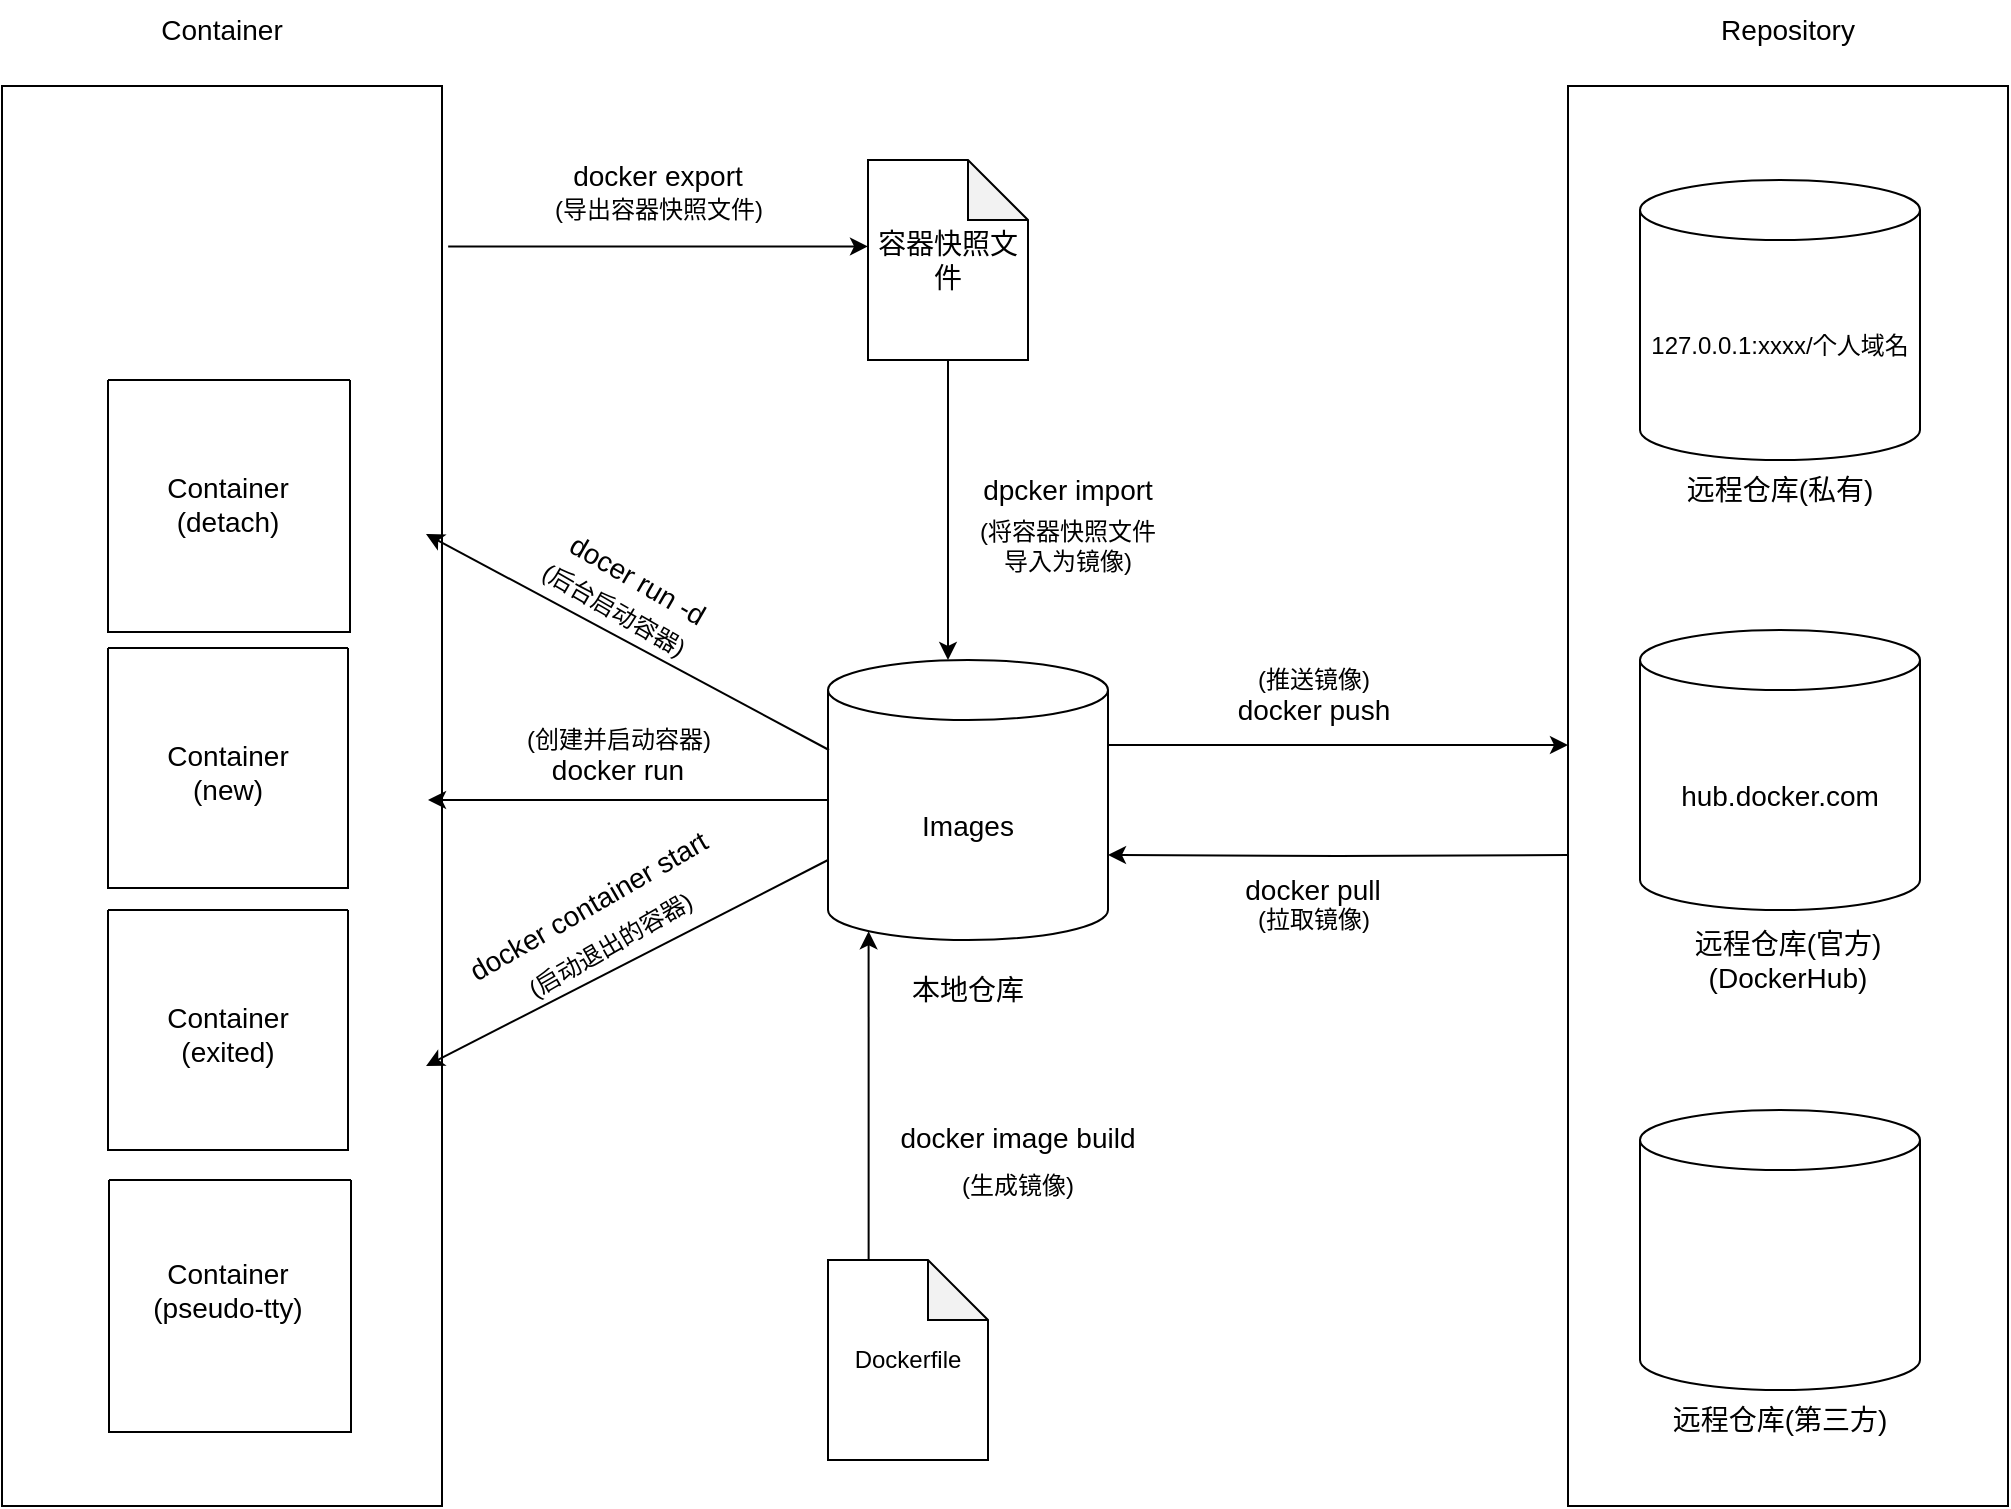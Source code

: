 <mxfile version="24.2.5" type="github">
  <diagram name="第 1 页" id="G36y-n_s_inngZZLfQaa">
    <mxGraphModel dx="2045" dy="774" grid="1" gridSize="10" guides="1" tooltips="1" connect="1" arrows="1" fold="1" page="1" pageScale="1" pageWidth="827" pageHeight="1169" math="0" shadow="0">
      <root>
        <mxCell id="0" />
        <mxCell id="1" parent="0" />
        <mxCell id="rycqD75MoV5-pm7j_D73-36" style="edgeStyle=orthogonalEdgeStyle;rounded=0;orthogonalLoop=1;jettySize=auto;html=1;exitX=0;exitY=0.5;exitDx=0;exitDy=0;exitPerimeter=0;entryX=1;entryY=0.5;entryDx=0;entryDy=0;" edge="1" parent="1" source="rycqD75MoV5-pm7j_D73-11">
          <mxGeometry relative="1" as="geometry">
            <mxPoint x="-200" y="810" as="targetPoint" />
          </mxGeometry>
        </mxCell>
        <mxCell id="rycqD75MoV5-pm7j_D73-11" value="&lt;span style=&quot;font-size: 14px;&quot;&gt;Images&lt;/span&gt;" style="shape=cylinder3;whiteSpace=wrap;html=1;boundedLbl=1;backgroundOutline=1;size=15;" vertex="1" parent="1">
          <mxGeometry y="740" width="140" height="140" as="geometry" />
        </mxCell>
        <mxCell id="rycqD75MoV5-pm7j_D73-12" value="&lt;font style=&quot;font-size: 14px;&quot;&gt;本地仓库&lt;/font&gt;" style="text;html=1;align=center;verticalAlign=middle;whiteSpace=wrap;rounded=0;" vertex="1" parent="1">
          <mxGeometry x="40" y="890" width="60" height="30" as="geometry" />
        </mxCell>
        <mxCell id="rycqD75MoV5-pm7j_D73-13" style="edgeStyle=orthogonalEdgeStyle;rounded=0;orthogonalLoop=1;jettySize=auto;html=1;exitX=1;exitY=0;exitDx=0;exitDy=42.5;exitPerimeter=0;entryX=0;entryY=0;entryDx=0;entryDy=42.5;entryPerimeter=0;" edge="1" parent="1" source="rycqD75MoV5-pm7j_D73-11">
          <mxGeometry relative="1" as="geometry">
            <mxPoint x="370" y="782.5" as="targetPoint" />
          </mxGeometry>
        </mxCell>
        <mxCell id="rycqD75MoV5-pm7j_D73-14" style="edgeStyle=orthogonalEdgeStyle;rounded=0;orthogonalLoop=1;jettySize=auto;html=1;exitX=0;exitY=0;exitDx=0;exitDy=97.5;exitPerimeter=0;entryX=1;entryY=0;entryDx=0;entryDy=97.5;entryPerimeter=0;" edge="1" parent="1" target="rycqD75MoV5-pm7j_D73-11">
          <mxGeometry relative="1" as="geometry">
            <mxPoint x="370" y="837.5" as="sourcePoint" />
          </mxGeometry>
        </mxCell>
        <mxCell id="rycqD75MoV5-pm7j_D73-15" value="&lt;font style=&quot;font-size: 14px;&quot;&gt;docker push&lt;/font&gt;" style="text;html=1;align=center;verticalAlign=middle;whiteSpace=wrap;rounded=0;" vertex="1" parent="1">
          <mxGeometry x="197.5" y="750" width="90" height="30" as="geometry" />
        </mxCell>
        <mxCell id="rycqD75MoV5-pm7j_D73-16" value="&lt;font style=&quot;font-size: 14px;&quot;&gt;docker pull&lt;/font&gt;" style="text;html=1;align=center;verticalAlign=middle;whiteSpace=wrap;rounded=0;" vertex="1" parent="1">
          <mxGeometry x="195" y="840" width="95" height="30" as="geometry" />
        </mxCell>
        <mxCell id="rycqD75MoV5-pm7j_D73-37" value="&lt;font style=&quot;font-size: 14px;&quot;&gt;docker run&lt;/font&gt;" style="text;html=1;align=center;verticalAlign=middle;whiteSpace=wrap;rounded=0;" vertex="1" parent="1">
          <mxGeometry x="-140" y="780" width="70" height="30" as="geometry" />
        </mxCell>
        <mxCell id="rycqD75MoV5-pm7j_D73-38" value="(推送镜像)" style="text;html=1;align=center;verticalAlign=middle;whiteSpace=wrap;rounded=0;" vertex="1" parent="1">
          <mxGeometry x="212.5" y="735" width="60" height="30" as="geometry" />
        </mxCell>
        <mxCell id="rycqD75MoV5-pm7j_D73-39" value="(拉取镜像)" style="text;html=1;align=center;verticalAlign=middle;whiteSpace=wrap;rounded=0;" vertex="1" parent="1">
          <mxGeometry x="213" y="855" width="60" height="30" as="geometry" />
        </mxCell>
        <mxCell id="rycqD75MoV5-pm7j_D73-40" value="(创建并启动容器)" style="text;html=1;align=center;verticalAlign=middle;whiteSpace=wrap;rounded=0;" vertex="1" parent="1">
          <mxGeometry x="-152.5" y="765" width="95" height="30" as="geometry" />
        </mxCell>
        <mxCell id="rycqD75MoV5-pm7j_D73-65" value="" style="endArrow=classic;html=1;rounded=0;fontFamily=Helvetica;fontSize=12;fontColor=default;entryX=1;entryY=0.5;entryDx=0;entryDy=0;" edge="1" parent="1">
          <mxGeometry width="50" height="50" relative="1" as="geometry">
            <mxPoint x="0.5" y="785" as="sourcePoint" />
            <mxPoint x="-201" y="677" as="targetPoint" />
          </mxGeometry>
        </mxCell>
        <mxCell id="rycqD75MoV5-pm7j_D73-67" value="" style="endArrow=classic;html=1;rounded=0;fontFamily=Helvetica;fontSize=12;fontColor=default;entryX=1;entryY=0.5;entryDx=0;entryDy=0;" edge="1" parent="1">
          <mxGeometry width="50" height="50" relative="1" as="geometry">
            <mxPoint y="840" as="sourcePoint" />
            <mxPoint x="-201" y="943" as="targetPoint" />
          </mxGeometry>
        </mxCell>
        <mxCell id="rycqD75MoV5-pm7j_D73-68" value="&lt;font style=&quot;font-size: 14px;&quot;&gt;docker container start&lt;/font&gt;" style="text;html=1;align=center;verticalAlign=middle;whiteSpace=wrap;rounded=0;fontFamily=Helvetica;fontSize=12;fontColor=default;rotation=-30;" vertex="1" parent="1">
          <mxGeometry x="-190" y="840" width="140" height="45" as="geometry" />
        </mxCell>
        <mxCell id="rycqD75MoV5-pm7j_D73-69" value="(启动退出的容器)" style="text;html=1;align=center;verticalAlign=middle;whiteSpace=wrap;rounded=0;fontFamily=Helvetica;fontSize=12;fontColor=default;rotation=-30;" vertex="1" parent="1">
          <mxGeometry x="-160.5" y="868" width="103" height="30" as="geometry" />
        </mxCell>
        <mxCell id="rycqD75MoV5-pm7j_D73-71" value="&lt;font style=&quot;font-size: 14px;&quot;&gt;docer run -d&lt;/font&gt;" style="text;html=1;align=center;verticalAlign=middle;whiteSpace=wrap;rounded=0;fontFamily=Helvetica;fontSize=12;fontColor=default;rotation=30;" vertex="1" parent="1">
          <mxGeometry x="-140" y="685" width="90" height="30" as="geometry" />
        </mxCell>
        <mxCell id="rycqD75MoV5-pm7j_D73-72" value="(后台启动容器)" style="text;html=1;align=center;verticalAlign=middle;whiteSpace=wrap;rounded=0;fontFamily=Helvetica;fontSize=12;fontColor=default;rotation=30;" vertex="1" parent="1">
          <mxGeometry x="-152.5" y="700" width="90" height="30" as="geometry" />
        </mxCell>
        <mxCell id="rycqD75MoV5-pm7j_D73-74" value="" style="rounded=0;whiteSpace=wrap;html=1;align=left;verticalAlign=middle;spacingLeft=4;spacingRight=4;fontFamily=Helvetica;fontSize=12;fontColor=default;fillColor=none;gradientColor=none;" vertex="1" parent="1">
          <mxGeometry x="370" y="453" width="220" height="710" as="geometry" />
        </mxCell>
        <mxCell id="rycqD75MoV5-pm7j_D73-75" value="&lt;span style=&quot;font-size: 14px;&quot;&gt;hub.docker.com&lt;/span&gt;" style="shape=cylinder3;whiteSpace=wrap;html=1;boundedLbl=1;backgroundOutline=1;size=15;" vertex="1" parent="1">
          <mxGeometry x="406" y="725" width="140" height="140" as="geometry" />
        </mxCell>
        <mxCell id="rycqD75MoV5-pm7j_D73-76" value="&lt;font style=&quot;font-size: 14px;&quot;&gt;远程仓库(官方)&lt;/font&gt;&lt;div&gt;&lt;font style=&quot;font-size: 14px;&quot;&gt;(DockerHub&lt;/font&gt;&lt;span style=&quot;font-size: 14px; background-color: initial;&quot;&gt;)&lt;/span&gt;&lt;/div&gt;" style="text;html=1;align=center;verticalAlign=middle;whiteSpace=wrap;rounded=0;" vertex="1" parent="1">
          <mxGeometry x="430" y="875" width="100" height="30" as="geometry" />
        </mxCell>
        <mxCell id="rycqD75MoV5-pm7j_D73-77" value="" style="shape=cylinder3;whiteSpace=wrap;html=1;boundedLbl=1;backgroundOutline=1;size=15;" vertex="1" parent="1">
          <mxGeometry x="406" y="965" width="140" height="140" as="geometry" />
        </mxCell>
        <mxCell id="rycqD75MoV5-pm7j_D73-78" value="&lt;font style=&quot;font-size: 14px;&quot;&gt;远程仓库(第三方)&lt;/font&gt;" style="text;html=1;align=center;verticalAlign=middle;whiteSpace=wrap;rounded=0;" vertex="1" parent="1">
          <mxGeometry x="416" y="1105" width="120" height="30" as="geometry" />
        </mxCell>
        <mxCell id="rycqD75MoV5-pm7j_D73-79" value="127.0.0.1:xxxx/个人域名" style="shape=cylinder3;whiteSpace=wrap;html=1;boundedLbl=1;backgroundOutline=1;size=15;" vertex="1" parent="1">
          <mxGeometry x="406" y="500" width="140" height="140" as="geometry" />
        </mxCell>
        <mxCell id="rycqD75MoV5-pm7j_D73-80" value="&lt;font style=&quot;font-size: 14px;&quot;&gt;远程仓库(私有)&lt;/font&gt;" style="text;html=1;align=center;verticalAlign=middle;whiteSpace=wrap;rounded=0;" vertex="1" parent="1">
          <mxGeometry x="426" y="640" width="100" height="30" as="geometry" />
        </mxCell>
        <mxCell id="rycqD75MoV5-pm7j_D73-82" value="" style="rounded=0;whiteSpace=wrap;html=1;align=left;verticalAlign=middle;spacingLeft=4;spacingRight=4;fontFamily=Helvetica;fontSize=12;fontColor=default;fillColor=none;gradientColor=none;" vertex="1" parent="1">
          <mxGeometry x="-413" y="453" width="220" height="710" as="geometry" />
        </mxCell>
        <mxCell id="rycqD75MoV5-pm7j_D73-95" value="" style="swimlane;startSize=0;align=left;verticalAlign=middle;spacingLeft=4;spacingRight=4;fontFamily=Helvetica;fontSize=12;fontColor=default;fillColor=none;gradientColor=none;" vertex="1" parent="1">
          <mxGeometry x="-360" y="734" width="120" height="120" as="geometry">
            <mxRectangle x="-400" y="710" width="50" height="40" as="alternateBounds" />
          </mxGeometry>
        </mxCell>
        <mxCell id="rycqD75MoV5-pm7j_D73-96" value="&lt;font style=&quot;font-size: 14px;&quot;&gt;Container&lt;/font&gt;&lt;div&gt;&lt;font style=&quot;font-size: 14px;&quot;&gt;(new)&lt;/font&gt;&lt;/div&gt;" style="text;html=1;align=center;verticalAlign=middle;whiteSpace=wrap;rounded=0;fontFamily=Helvetica;fontSize=12;fontColor=default;" vertex="1" parent="rycqD75MoV5-pm7j_D73-95">
          <mxGeometry x="30" y="47" width="60" height="30" as="geometry" />
        </mxCell>
        <mxCell id="rycqD75MoV5-pm7j_D73-97" value="" style="swimlane;startSize=0;align=left;verticalAlign=middle;spacingLeft=4;spacingRight=4;fontFamily=Helvetica;fontSize=12;fontColor=default;fillColor=none;gradientColor=none;" vertex="1" parent="1">
          <mxGeometry x="-360" y="865" width="120" height="120" as="geometry">
            <mxRectangle x="-400" y="710" width="50" height="40" as="alternateBounds" />
          </mxGeometry>
        </mxCell>
        <mxCell id="rycqD75MoV5-pm7j_D73-98" value="&lt;font style=&quot;font-size: 14px;&quot;&gt;Container&lt;/font&gt;&lt;div&gt;&lt;font style=&quot;font-size: 14px;&quot;&gt;(exited)&lt;/font&gt;&lt;/div&gt;" style="text;html=1;align=center;verticalAlign=middle;whiteSpace=wrap;rounded=0;fontFamily=Helvetica;fontSize=12;fontColor=default;" vertex="1" parent="rycqD75MoV5-pm7j_D73-97">
          <mxGeometry x="30" y="47" width="60" height="30" as="geometry" />
        </mxCell>
        <mxCell id="rycqD75MoV5-pm7j_D73-99" value="" style="swimlane;startSize=0;align=left;verticalAlign=middle;spacingLeft=4;spacingRight=4;fontFamily=Helvetica;fontSize=12;fontColor=default;fillColor=none;gradientColor=none;" vertex="1" parent="1">
          <mxGeometry x="-360" y="600" width="121" height="126" as="geometry">
            <mxRectangle x="-400" y="710" width="50" height="40" as="alternateBounds" />
          </mxGeometry>
        </mxCell>
        <mxCell id="rycqD75MoV5-pm7j_D73-100" value="&lt;font style=&quot;font-size: 14px;&quot;&gt;Container&lt;/font&gt;&lt;div&gt;&lt;font style=&quot;font-size: 14px;&quot;&gt;(detach)&lt;/font&gt;&lt;/div&gt;" style="text;html=1;align=center;verticalAlign=middle;whiteSpace=wrap;rounded=0;fontFamily=Helvetica;fontSize=12;fontColor=default;" vertex="1" parent="rycqD75MoV5-pm7j_D73-99">
          <mxGeometry x="30" y="47" width="60" height="30" as="geometry" />
        </mxCell>
        <mxCell id="rycqD75MoV5-pm7j_D73-101" value="" style="swimlane;startSize=0;align=left;verticalAlign=middle;spacingLeft=4;spacingRight=4;fontFamily=Helvetica;fontSize=12;fontColor=default;fillColor=none;gradientColor=none;" vertex="1" parent="1">
          <mxGeometry x="-359.5" y="1000" width="121" height="126" as="geometry">
            <mxRectangle x="-400" y="710" width="50" height="40" as="alternateBounds" />
          </mxGeometry>
        </mxCell>
        <mxCell id="rycqD75MoV5-pm7j_D73-102" value="&lt;font style=&quot;font-size: 14px;&quot;&gt;Container&lt;/font&gt;&lt;div&gt;&lt;font style=&quot;font-size: 14px;&quot;&gt;(pseudo-tty)&lt;/font&gt;&lt;/div&gt;" style="text;html=1;align=center;verticalAlign=middle;whiteSpace=wrap;rounded=0;fontFamily=Helvetica;fontSize=12;fontColor=default;" vertex="1" parent="rycqD75MoV5-pm7j_D73-101">
          <mxGeometry x="19.5" y="40" width="80" height="30" as="geometry" />
        </mxCell>
        <mxCell id="rycqD75MoV5-pm7j_D73-107" value="&lt;font style=&quot;font-size: 14px;&quot;&gt;docker export&lt;/font&gt;" style="text;html=1;align=center;verticalAlign=middle;whiteSpace=wrap;rounded=0;fontFamily=Helvetica;fontSize=12;fontColor=default;rotation=0;" vertex="1" parent="1">
          <mxGeometry x="-130" y="485" width="90" height="25" as="geometry" />
        </mxCell>
        <mxCell id="rycqD75MoV5-pm7j_D73-108" value="&lt;font style=&quot;font-size: 14px;&quot;&gt;dpcker import&lt;/font&gt;" style="text;html=1;align=center;verticalAlign=middle;whiteSpace=wrap;rounded=0;fontFamily=Helvetica;fontSize=12;fontColor=default;rotation=0;" vertex="1" parent="1">
          <mxGeometry x="70.0" y="640" width="100" height="30" as="geometry" />
        </mxCell>
        <mxCell id="rycqD75MoV5-pm7j_D73-116" style="edgeStyle=orthogonalEdgeStyle;rounded=0;orthogonalLoop=1;jettySize=auto;html=1;exitX=0.5;exitY=1;exitDx=0;exitDy=0;exitPerimeter=0;fontFamily=Helvetica;fontSize=12;fontColor=default;" edge="1" parent="1" source="rycqD75MoV5-pm7j_D73-113" target="rycqD75MoV5-pm7j_D73-11">
          <mxGeometry relative="1" as="geometry">
            <Array as="points">
              <mxPoint x="60" y="700" />
              <mxPoint x="60" y="700" />
            </Array>
          </mxGeometry>
        </mxCell>
        <mxCell id="rycqD75MoV5-pm7j_D73-113" value="&lt;font style=&quot;font-size: 14px;&quot;&gt;容器快照文件&lt;/font&gt;" style="shape=note;whiteSpace=wrap;html=1;backgroundOutline=1;darkOpacity=0.05;align=center;verticalAlign=middle;spacingLeft=4;spacingRight=4;fontFamily=Helvetica;fontSize=12;fontColor=default;fillColor=none;gradientColor=none;" vertex="1" parent="1">
          <mxGeometry x="20" y="490" width="80" height="100" as="geometry" />
        </mxCell>
        <mxCell id="rycqD75MoV5-pm7j_D73-115" style="edgeStyle=orthogonalEdgeStyle;rounded=0;orthogonalLoop=1;jettySize=auto;html=1;exitX=1.014;exitY=0.113;exitDx=0;exitDy=0;exitPerimeter=0;entryX=0;entryY=0.432;entryDx=0;entryDy=0;entryPerimeter=0;fontFamily=Helvetica;fontSize=12;fontColor=default;" edge="1" parent="1" source="rycqD75MoV5-pm7j_D73-82" target="rycqD75MoV5-pm7j_D73-113">
          <mxGeometry relative="1" as="geometry" />
        </mxCell>
        <mxCell id="rycqD75MoV5-pm7j_D73-117" value="(导出容器快照文件)" style="text;html=1;align=center;verticalAlign=middle;whiteSpace=wrap;rounded=0;fontFamily=Helvetica;fontSize=12;fontColor=default;" vertex="1" parent="1">
          <mxGeometry x="-142.5" y="500" width="115" height="30" as="geometry" />
        </mxCell>
        <mxCell id="rycqD75MoV5-pm7j_D73-118" value="(将容器快照文件导入为镜像)" style="text;html=1;align=center;verticalAlign=middle;whiteSpace=wrap;rounded=0;fontFamily=Helvetica;fontSize=12;fontColor=default;" vertex="1" parent="1">
          <mxGeometry x="70" y="670" width="100" height="25" as="geometry" />
        </mxCell>
        <mxCell id="rycqD75MoV5-pm7j_D73-121" value="Dockerfile" style="shape=note;whiteSpace=wrap;html=1;backgroundOutline=1;darkOpacity=0.05;align=center;verticalAlign=middle;spacingLeft=4;spacingRight=4;fontFamily=Helvetica;fontSize=12;fontColor=default;fillColor=none;gradientColor=none;" vertex="1" parent="1">
          <mxGeometry y="1040" width="80" height="100" as="geometry" />
        </mxCell>
        <mxCell id="rycqD75MoV5-pm7j_D73-122" style="edgeStyle=orthogonalEdgeStyle;rounded=0;orthogonalLoop=1;jettySize=auto;html=1;exitX=0.254;exitY=0;exitDx=0;exitDy=0;exitPerimeter=0;entryX=0.145;entryY=1;entryDx=0;entryDy=-4.35;entryPerimeter=0;fontFamily=Helvetica;fontSize=12;fontColor=default;" edge="1" parent="1" source="rycqD75MoV5-pm7j_D73-121" target="rycqD75MoV5-pm7j_D73-11">
          <mxGeometry relative="1" as="geometry">
            <Array as="points" />
          </mxGeometry>
        </mxCell>
        <mxCell id="rycqD75MoV5-pm7j_D73-124" value="&lt;font style=&quot;font-size: 14px;&quot;&gt;docker image build&lt;/font&gt;" style="text;html=1;align=center;verticalAlign=middle;whiteSpace=wrap;rounded=0;fontFamily=Helvetica;fontSize=12;fontColor=default;" vertex="1" parent="1">
          <mxGeometry x="30" y="965" width="130" height="28" as="geometry" />
        </mxCell>
        <mxCell id="rycqD75MoV5-pm7j_D73-125" value="(生成镜像)" style="text;html=1;align=center;verticalAlign=middle;whiteSpace=wrap;rounded=0;fontFamily=Helvetica;fontSize=12;fontColor=default;" vertex="1" parent="1">
          <mxGeometry x="65" y="988" width="60" height="30" as="geometry" />
        </mxCell>
        <mxCell id="rycqD75MoV5-pm7j_D73-126" value="&lt;font style=&quot;font-size: 14px;&quot;&gt;Repository&lt;/font&gt;" style="text;html=1;align=center;verticalAlign=middle;whiteSpace=wrap;rounded=0;fontFamily=Helvetica;fontSize=12;fontColor=default;" vertex="1" parent="1">
          <mxGeometry x="450" y="410" width="60" height="30" as="geometry" />
        </mxCell>
        <mxCell id="rycqD75MoV5-pm7j_D73-127" value="&lt;font style=&quot;font-size: 14px;&quot;&gt;Container&lt;/font&gt;" style="text;html=1;align=center;verticalAlign=middle;whiteSpace=wrap;rounded=0;fontFamily=Helvetica;fontSize=12;fontColor=default;" vertex="1" parent="1">
          <mxGeometry x="-333" y="410" width="60" height="30" as="geometry" />
        </mxCell>
      </root>
    </mxGraphModel>
  </diagram>
</mxfile>
